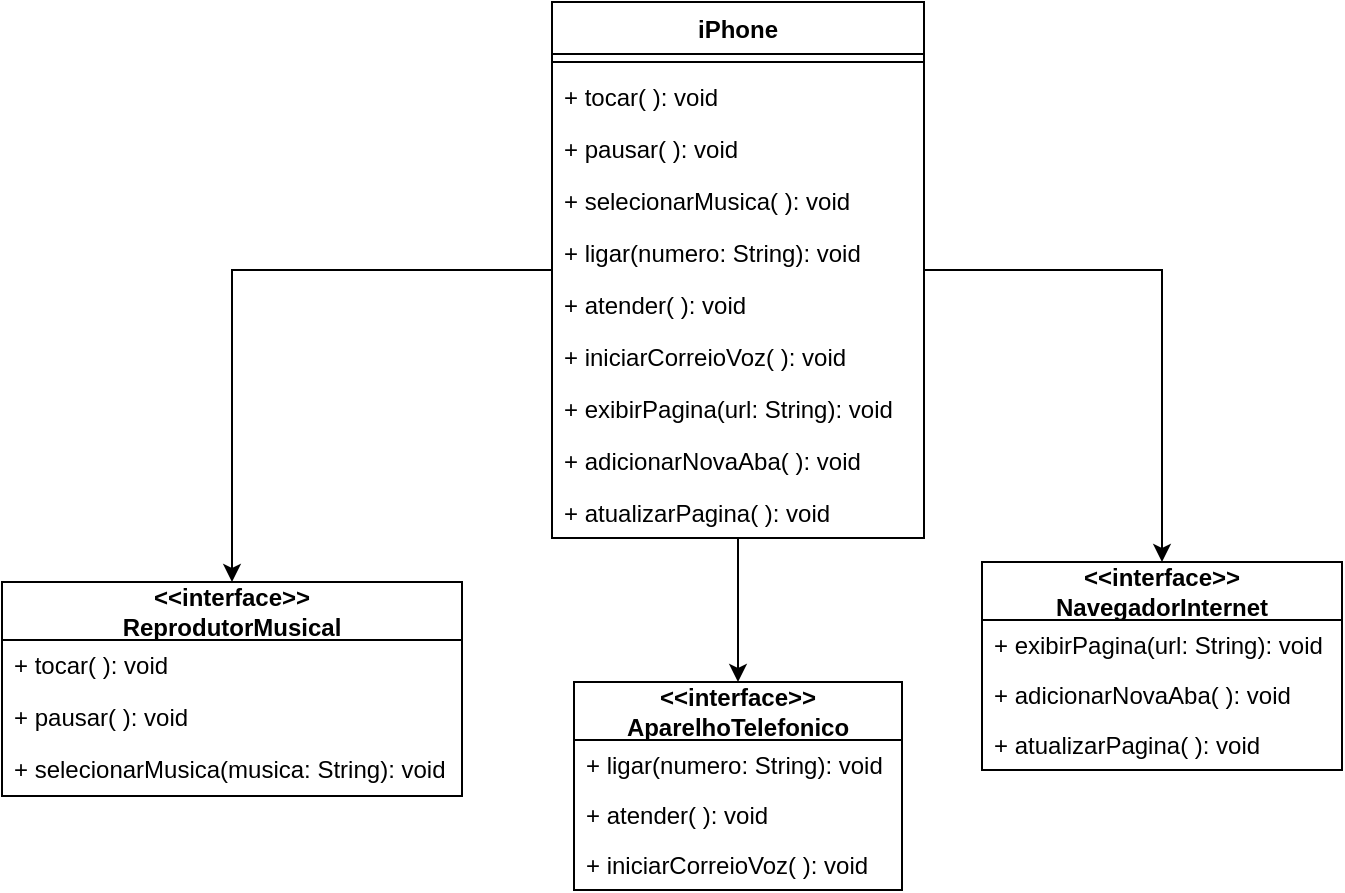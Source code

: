 <mxfile version="24.5.5" type="device">
  <diagram name="Página-1" id="nM-nTOzeoRlEIwjO8TDz">
    <mxGraphModel dx="1195" dy="1854" grid="1" gridSize="10" guides="1" tooltips="1" connect="1" arrows="1" fold="1" page="1" pageScale="1" pageWidth="827" pageHeight="1169" math="0" shadow="0">
      <root>
        <mxCell id="0" />
        <mxCell id="1" parent="0" />
        <mxCell id="iXAJuB06FXEOI-EEQ4bk-30" style="edgeStyle=orthogonalEdgeStyle;rounded=0;orthogonalLoop=1;jettySize=auto;html=1;entryX=0.5;entryY=0;entryDx=0;entryDy=0;" edge="1" parent="1" source="iXAJuB06FXEOI-EEQ4bk-5" target="iXAJuB06FXEOI-EEQ4bk-11">
          <mxGeometry relative="1" as="geometry" />
        </mxCell>
        <mxCell id="iXAJuB06FXEOI-EEQ4bk-32" style="edgeStyle=orthogonalEdgeStyle;rounded=0;orthogonalLoop=1;jettySize=auto;html=1;" edge="1" parent="1" source="iXAJuB06FXEOI-EEQ4bk-5" target="iXAJuB06FXEOI-EEQ4bk-14">
          <mxGeometry relative="1" as="geometry" />
        </mxCell>
        <mxCell id="iXAJuB06FXEOI-EEQ4bk-33" style="edgeStyle=orthogonalEdgeStyle;rounded=0;orthogonalLoop=1;jettySize=auto;html=1;" edge="1" parent="1" source="iXAJuB06FXEOI-EEQ4bk-5" target="iXAJuB06FXEOI-EEQ4bk-17">
          <mxGeometry relative="1" as="geometry" />
        </mxCell>
        <mxCell id="iXAJuB06FXEOI-EEQ4bk-5" value="iPhone" style="swimlane;fontStyle=1;align=center;verticalAlign=top;childLayout=stackLayout;horizontal=1;startSize=26;horizontalStack=0;resizeParent=1;resizeParentMax=0;resizeLast=0;collapsible=1;marginBottom=0;whiteSpace=wrap;html=1;" vertex="1" parent="1">
          <mxGeometry x="325" y="-80" width="186" height="268" as="geometry" />
        </mxCell>
        <mxCell id="iXAJuB06FXEOI-EEQ4bk-7" value="" style="line;strokeWidth=1;fillColor=none;align=left;verticalAlign=middle;spacingTop=-1;spacingLeft=3;spacingRight=3;rotatable=0;labelPosition=right;points=[];portConstraint=eastwest;strokeColor=inherit;" vertex="1" parent="iXAJuB06FXEOI-EEQ4bk-5">
          <mxGeometry y="26" width="186" height="8" as="geometry" />
        </mxCell>
        <mxCell id="iXAJuB06FXEOI-EEQ4bk-8" value="&lt;div&gt;+ tocar( ): void&lt;br&gt;&lt;/div&gt;&lt;div&gt;&lt;br&gt;&lt;/div&gt;" style="text;strokeColor=none;fillColor=none;align=left;verticalAlign=top;spacingLeft=4;spacingRight=4;overflow=hidden;rotatable=0;points=[[0,0.5],[1,0.5]];portConstraint=eastwest;whiteSpace=wrap;html=1;" vertex="1" parent="iXAJuB06FXEOI-EEQ4bk-5">
          <mxGeometry y="34" width="186" height="26" as="geometry" />
        </mxCell>
        <mxCell id="iXAJuB06FXEOI-EEQ4bk-41" value="+ pausar( ): void" style="text;strokeColor=none;fillColor=none;align=left;verticalAlign=top;spacingLeft=4;spacingRight=4;overflow=hidden;rotatable=0;points=[[0,0.5],[1,0.5]];portConstraint=eastwest;whiteSpace=wrap;html=1;" vertex="1" parent="iXAJuB06FXEOI-EEQ4bk-5">
          <mxGeometry y="60" width="186" height="26" as="geometry" />
        </mxCell>
        <mxCell id="iXAJuB06FXEOI-EEQ4bk-40" value="+ selecionarMusica( ): void" style="text;strokeColor=none;fillColor=none;align=left;verticalAlign=top;spacingLeft=4;spacingRight=4;overflow=hidden;rotatable=0;points=[[0,0.5],[1,0.5]];portConstraint=eastwest;whiteSpace=wrap;html=1;" vertex="1" parent="iXAJuB06FXEOI-EEQ4bk-5">
          <mxGeometry y="86" width="186" height="26" as="geometry" />
        </mxCell>
        <mxCell id="iXAJuB06FXEOI-EEQ4bk-39" value="+ ligar(numero: String): void" style="text;strokeColor=none;fillColor=none;align=left;verticalAlign=top;spacingLeft=4;spacingRight=4;overflow=hidden;rotatable=0;points=[[0,0.5],[1,0.5]];portConstraint=eastwest;whiteSpace=wrap;html=1;" vertex="1" parent="iXAJuB06FXEOI-EEQ4bk-5">
          <mxGeometry y="112" width="186" height="26" as="geometry" />
        </mxCell>
        <mxCell id="iXAJuB06FXEOI-EEQ4bk-38" value="+ atender( ): void" style="text;strokeColor=none;fillColor=none;align=left;verticalAlign=top;spacingLeft=4;spacingRight=4;overflow=hidden;rotatable=0;points=[[0,0.5],[1,0.5]];portConstraint=eastwest;whiteSpace=wrap;html=1;" vertex="1" parent="iXAJuB06FXEOI-EEQ4bk-5">
          <mxGeometry y="138" width="186" height="26" as="geometry" />
        </mxCell>
        <mxCell id="iXAJuB06FXEOI-EEQ4bk-37" value="+ iniciarCorreioVoz( ): void" style="text;strokeColor=none;fillColor=none;align=left;verticalAlign=top;spacingLeft=4;spacingRight=4;overflow=hidden;rotatable=0;points=[[0,0.5],[1,0.5]];portConstraint=eastwest;whiteSpace=wrap;html=1;" vertex="1" parent="iXAJuB06FXEOI-EEQ4bk-5">
          <mxGeometry y="164" width="186" height="26" as="geometry" />
        </mxCell>
        <mxCell id="iXAJuB06FXEOI-EEQ4bk-36" value="+ exibirPagina(url: String): void" style="text;strokeColor=none;fillColor=none;align=left;verticalAlign=top;spacingLeft=4;spacingRight=4;overflow=hidden;rotatable=0;points=[[0,0.5],[1,0.5]];portConstraint=eastwest;whiteSpace=wrap;html=1;" vertex="1" parent="iXAJuB06FXEOI-EEQ4bk-5">
          <mxGeometry y="190" width="186" height="26" as="geometry" />
        </mxCell>
        <mxCell id="iXAJuB06FXEOI-EEQ4bk-35" value="+ adicionarNovaAba( ): void" style="text;strokeColor=none;fillColor=none;align=left;verticalAlign=top;spacingLeft=4;spacingRight=4;overflow=hidden;rotatable=0;points=[[0,0.5],[1,0.5]];portConstraint=eastwest;whiteSpace=wrap;html=1;" vertex="1" parent="iXAJuB06FXEOI-EEQ4bk-5">
          <mxGeometry y="216" width="186" height="26" as="geometry" />
        </mxCell>
        <mxCell id="iXAJuB06FXEOI-EEQ4bk-34" value="+ atualizarPagina( ): void" style="text;strokeColor=none;fillColor=none;align=left;verticalAlign=top;spacingLeft=4;spacingRight=4;overflow=hidden;rotatable=0;points=[[0,0.5],[1,0.5]];portConstraint=eastwest;whiteSpace=wrap;html=1;" vertex="1" parent="iXAJuB06FXEOI-EEQ4bk-5">
          <mxGeometry y="242" width="186" height="26" as="geometry" />
        </mxCell>
        <mxCell id="iXAJuB06FXEOI-EEQ4bk-11" value="&lt;div&gt;&amp;lt;&amp;lt;interface&amp;gt;&amp;gt;&lt;br&gt;&lt;/div&gt;&lt;div&gt;ReprodutorMusical&lt;/div&gt;" style="swimlane;fontStyle=1;align=center;verticalAlign=middle;childLayout=stackLayout;horizontal=1;startSize=29;horizontalStack=0;resizeParent=1;resizeParentMax=0;resizeLast=0;collapsible=0;marginBottom=0;html=1;whiteSpace=wrap;" vertex="1" parent="1">
          <mxGeometry x="50" y="210" width="230" height="107" as="geometry" />
        </mxCell>
        <mxCell id="iXAJuB06FXEOI-EEQ4bk-13" value="+ tocar( ): void" style="text;html=1;strokeColor=none;fillColor=none;align=left;verticalAlign=middle;spacingLeft=4;spacingRight=4;overflow=hidden;rotatable=0;points=[[0,0.5],[1,0.5]];portConstraint=eastwest;whiteSpace=wrap;" vertex="1" parent="iXAJuB06FXEOI-EEQ4bk-11">
          <mxGeometry y="29" width="230" height="26" as="geometry" />
        </mxCell>
        <mxCell id="iXAJuB06FXEOI-EEQ4bk-20" value="&lt;div&gt;+ pausar( ): void&lt;br&gt;&lt;/div&gt;" style="text;html=1;strokeColor=none;fillColor=none;align=left;verticalAlign=middle;spacingLeft=4;spacingRight=4;overflow=hidden;rotatable=0;points=[[0,0.5],[1,0.5]];portConstraint=eastwest;whiteSpace=wrap;" vertex="1" parent="iXAJuB06FXEOI-EEQ4bk-11">
          <mxGeometry y="55" width="230" height="26" as="geometry" />
        </mxCell>
        <mxCell id="iXAJuB06FXEOI-EEQ4bk-21" value="+ selecionarMusica(musica: String): void" style="text;html=1;strokeColor=none;fillColor=none;align=left;verticalAlign=middle;spacingLeft=4;spacingRight=4;overflow=hidden;rotatable=0;points=[[0,0.5],[1,0.5]];portConstraint=eastwest;whiteSpace=wrap;" vertex="1" parent="iXAJuB06FXEOI-EEQ4bk-11">
          <mxGeometry y="81" width="230" height="26" as="geometry" />
        </mxCell>
        <mxCell id="iXAJuB06FXEOI-EEQ4bk-14" value="&lt;div&gt;&amp;lt;&amp;lt;interface&amp;gt;&amp;gt;&lt;br&gt;&lt;/div&gt;&lt;div&gt;AparelhoTelefonico&lt;/div&gt;" style="swimlane;fontStyle=1;align=center;verticalAlign=middle;childLayout=stackLayout;horizontal=1;startSize=29;horizontalStack=0;resizeParent=1;resizeParentMax=0;resizeLast=0;collapsible=0;marginBottom=0;html=1;whiteSpace=wrap;" vertex="1" parent="1">
          <mxGeometry x="336" y="260" width="164" height="104" as="geometry" />
        </mxCell>
        <mxCell id="iXAJuB06FXEOI-EEQ4bk-16" value="&lt;div&gt;+ ligar(numero: String): void&lt;/div&gt;" style="text;html=1;strokeColor=none;fillColor=none;align=left;verticalAlign=middle;spacingLeft=4;spacingRight=4;overflow=hidden;rotatable=0;points=[[0,0.5],[1,0.5]];portConstraint=eastwest;whiteSpace=wrap;" vertex="1" parent="iXAJuB06FXEOI-EEQ4bk-14">
          <mxGeometry y="29" width="164" height="25" as="geometry" />
        </mxCell>
        <mxCell id="iXAJuB06FXEOI-EEQ4bk-22" value="+ atender( ): void" style="text;html=1;strokeColor=none;fillColor=none;align=left;verticalAlign=middle;spacingLeft=4;spacingRight=4;overflow=hidden;rotatable=0;points=[[0,0.5],[1,0.5]];portConstraint=eastwest;whiteSpace=wrap;" vertex="1" parent="iXAJuB06FXEOI-EEQ4bk-14">
          <mxGeometry y="54" width="164" height="25" as="geometry" />
        </mxCell>
        <mxCell id="iXAJuB06FXEOI-EEQ4bk-23" value="+ iniciarCorreioVoz( ): void" style="text;html=1;strokeColor=none;fillColor=none;align=left;verticalAlign=middle;spacingLeft=4;spacingRight=4;overflow=hidden;rotatable=0;points=[[0,0.5],[1,0.5]];portConstraint=eastwest;whiteSpace=wrap;" vertex="1" parent="iXAJuB06FXEOI-EEQ4bk-14">
          <mxGeometry y="79" width="164" height="25" as="geometry" />
        </mxCell>
        <mxCell id="iXAJuB06FXEOI-EEQ4bk-47" value="" style="group" vertex="1" connectable="0" parent="1">
          <mxGeometry x="540" y="200" width="180" height="104" as="geometry" />
        </mxCell>
        <mxCell id="iXAJuB06FXEOI-EEQ4bk-17" value="&lt;div&gt;&amp;lt;&amp;lt;interface&amp;gt;&amp;gt;&lt;br&gt;&lt;/div&gt;&lt;div&gt;NavegadorInternet&lt;/div&gt;" style="swimlane;fontStyle=1;align=center;verticalAlign=middle;childLayout=stackLayout;horizontal=1;startSize=29;horizontalStack=0;resizeParent=1;resizeParentMax=0;resizeLast=0;collapsible=0;marginBottom=0;html=1;whiteSpace=wrap;container=1;" vertex="1" parent="iXAJuB06FXEOI-EEQ4bk-47">
          <mxGeometry width="180" height="104" as="geometry" />
        </mxCell>
        <mxCell id="iXAJuB06FXEOI-EEQ4bk-19" value="+ exibirPagina(url: String): void" style="text;html=1;strokeColor=none;fillColor=none;align=left;verticalAlign=middle;spacingLeft=4;spacingRight=4;overflow=hidden;rotatable=0;points=[[0,0.5],[1,0.5]];portConstraint=eastwest;whiteSpace=wrap;" vertex="1" parent="iXAJuB06FXEOI-EEQ4bk-47">
          <mxGeometry y="29" width="180" height="25" as="geometry" />
        </mxCell>
        <mxCell id="iXAJuB06FXEOI-EEQ4bk-24" value="+ adicionarNovaAba( ): void" style="text;html=1;strokeColor=none;fillColor=none;align=left;verticalAlign=middle;spacingLeft=4;spacingRight=4;overflow=hidden;rotatable=0;points=[[0,0.5],[1,0.5]];portConstraint=eastwest;whiteSpace=wrap;" vertex="1" parent="iXAJuB06FXEOI-EEQ4bk-47">
          <mxGeometry y="54" width="180" height="25" as="geometry" />
        </mxCell>
        <mxCell id="iXAJuB06FXEOI-EEQ4bk-25" value="+ atualizarPagina( ): void" style="text;html=1;strokeColor=none;fillColor=none;align=left;verticalAlign=middle;spacingLeft=4;spacingRight=4;overflow=hidden;rotatable=0;points=[[0,0.5],[1,0.5]];portConstraint=eastwest;whiteSpace=wrap;" vertex="1" parent="iXAJuB06FXEOI-EEQ4bk-47">
          <mxGeometry y="79" width="180" height="25" as="geometry" />
        </mxCell>
      </root>
    </mxGraphModel>
  </diagram>
</mxfile>
